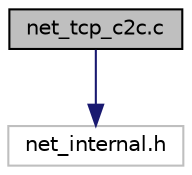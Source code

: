 digraph "net_tcp_c2c.c"
{
 // LATEX_PDF_SIZE
  edge [fontname="Helvetica",fontsize="10",labelfontname="Helvetica",labelfontsize="10"];
  node [fontname="Helvetica",fontsize="10",shape=record];
  Node1 [label="net_tcp_c2c.c",height=0.2,width=0.4,color="black", fillcolor="grey75", style="filled", fontcolor="black",tooltip="Network abstraction at transport layer level. TCP implementation on ST C2C connectivity API."];
  Node1 -> Node2 [color="midnightblue",fontsize="10",style="solid",fontname="Helvetica"];
  Node2 [label="net_internal.h",height=0.2,width=0.4,color="grey75", fillcolor="white", style="filled",tooltip=" "];
}
